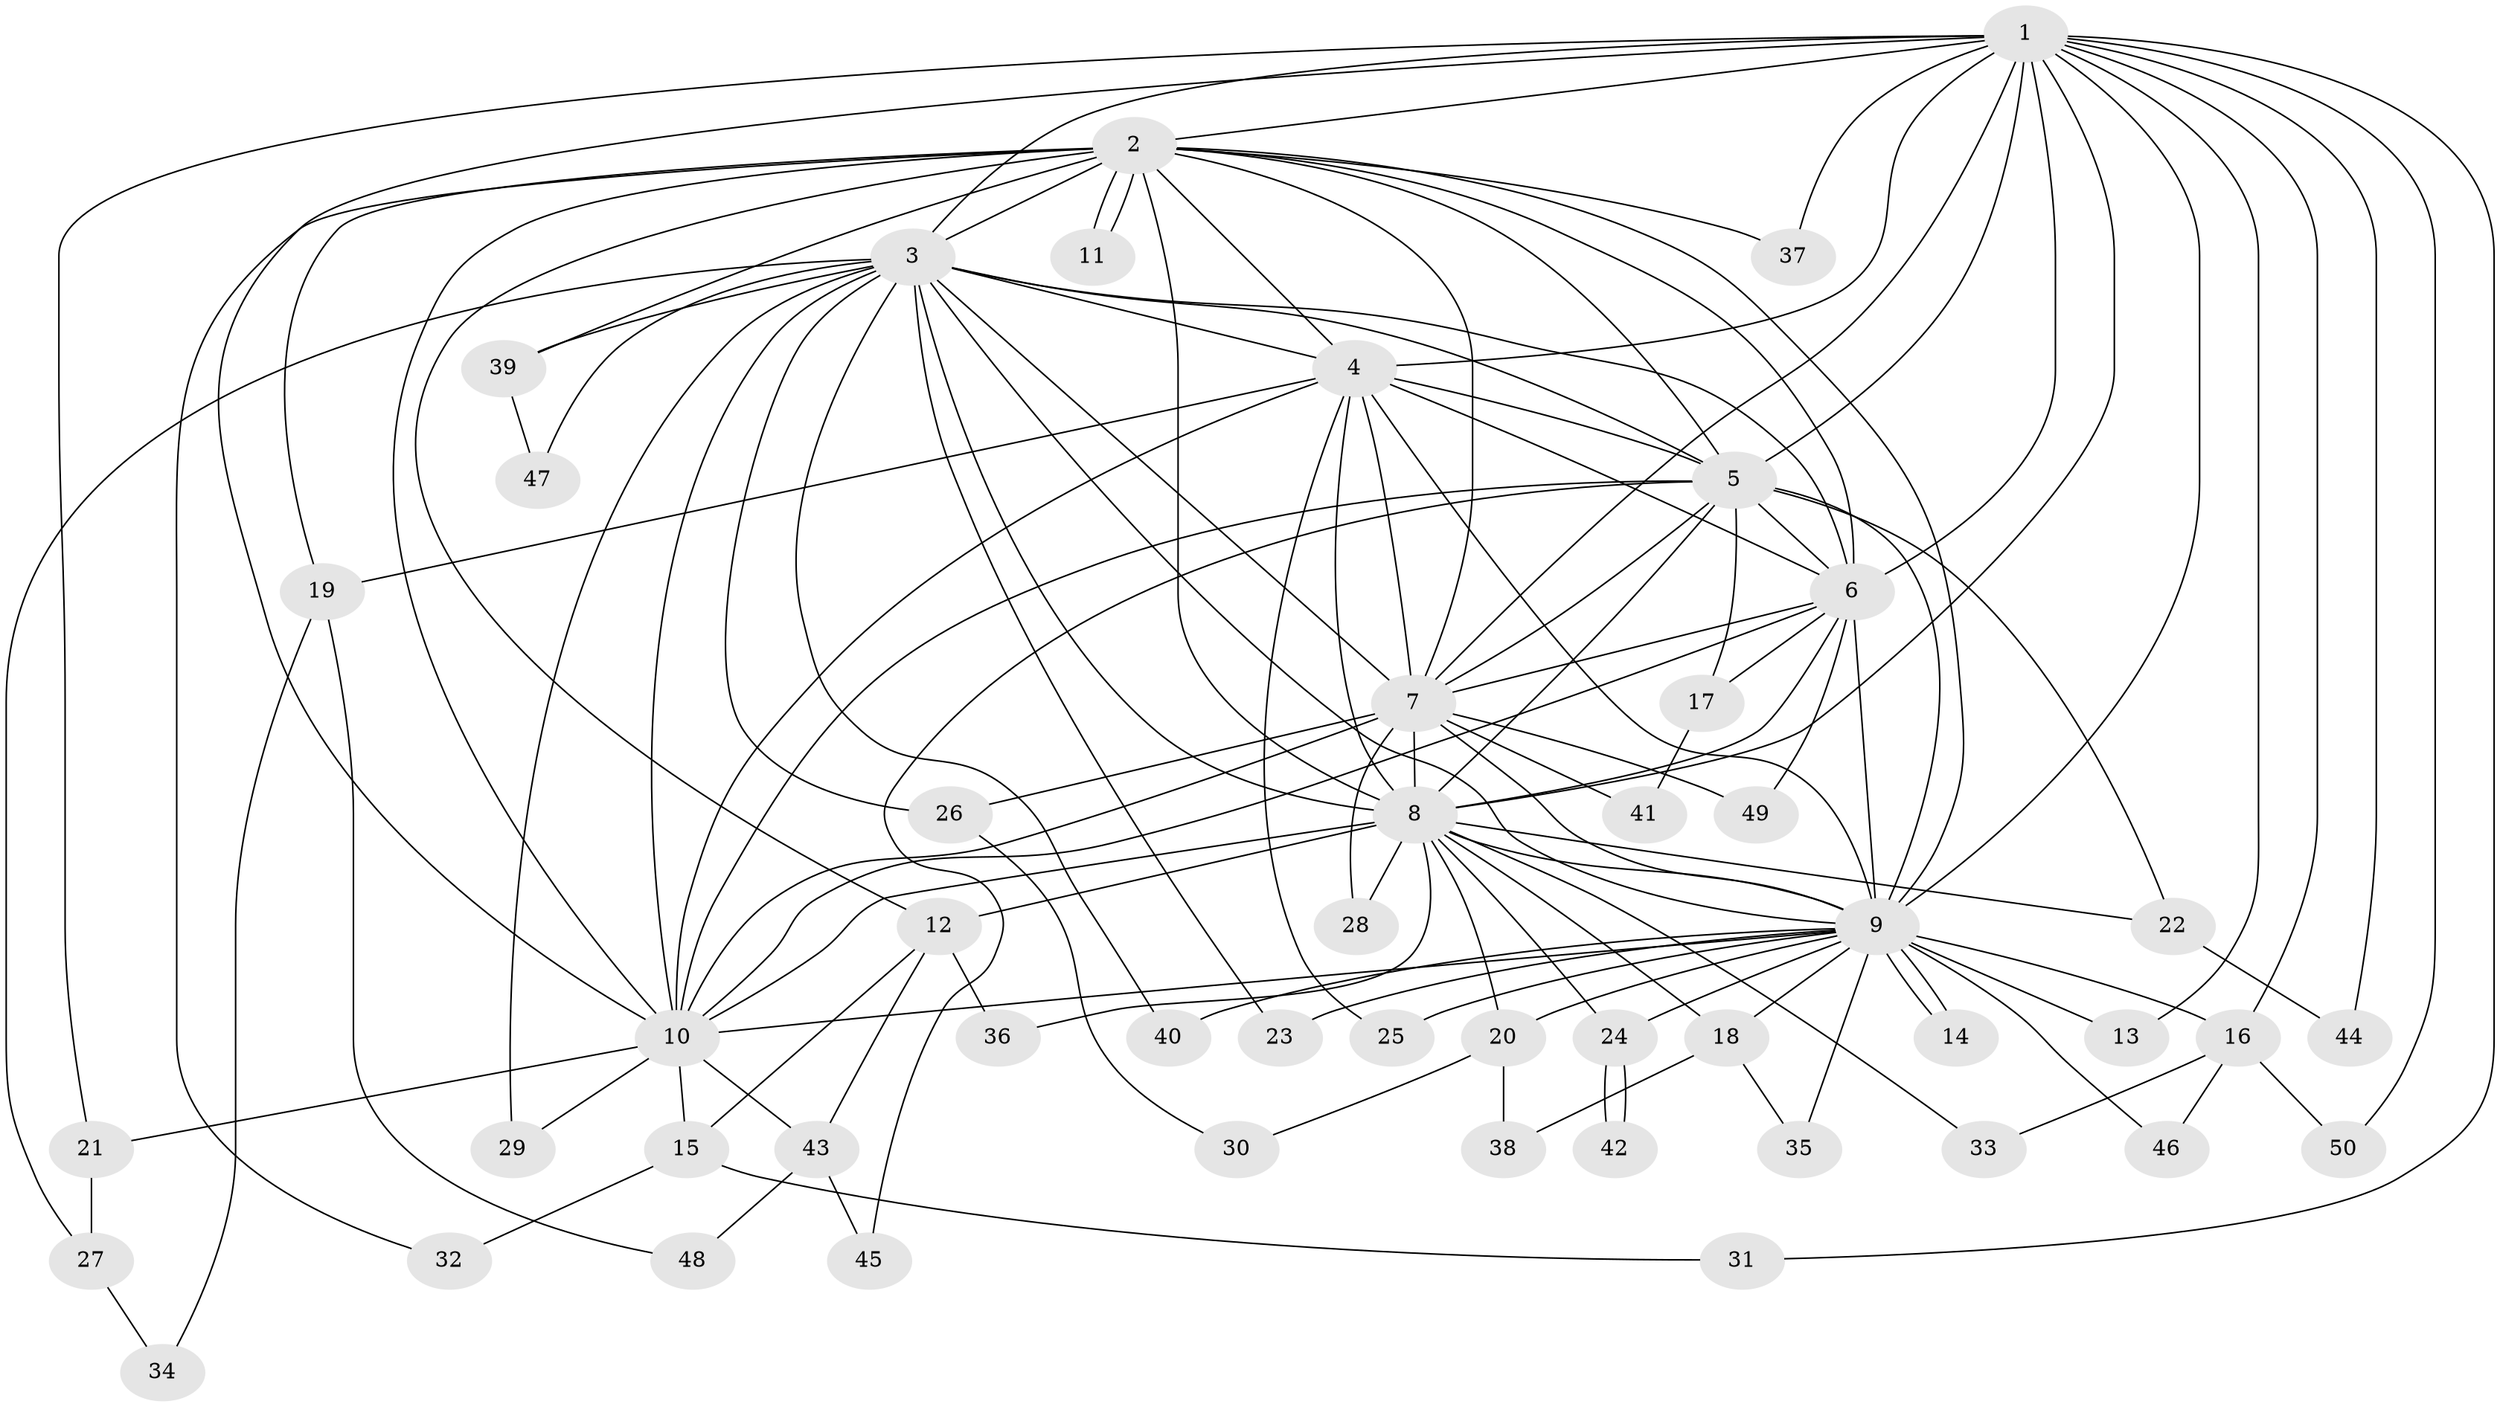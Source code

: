 // Generated by graph-tools (version 1.1) at 2025/10/02/27/25 16:10:59]
// undirected, 50 vertices, 125 edges
graph export_dot {
graph [start="1"]
  node [color=gray90,style=filled];
  1;
  2;
  3;
  4;
  5;
  6;
  7;
  8;
  9;
  10;
  11;
  12;
  13;
  14;
  15;
  16;
  17;
  18;
  19;
  20;
  21;
  22;
  23;
  24;
  25;
  26;
  27;
  28;
  29;
  30;
  31;
  32;
  33;
  34;
  35;
  36;
  37;
  38;
  39;
  40;
  41;
  42;
  43;
  44;
  45;
  46;
  47;
  48;
  49;
  50;
  1 -- 2;
  1 -- 3;
  1 -- 4;
  1 -- 5;
  1 -- 6;
  1 -- 7;
  1 -- 8;
  1 -- 9;
  1 -- 10;
  1 -- 13;
  1 -- 16;
  1 -- 21;
  1 -- 31;
  1 -- 37;
  1 -- 44;
  1 -- 50;
  2 -- 3;
  2 -- 4;
  2 -- 5;
  2 -- 6;
  2 -- 7;
  2 -- 8;
  2 -- 9;
  2 -- 10;
  2 -- 11;
  2 -- 11;
  2 -- 12;
  2 -- 19;
  2 -- 32;
  2 -- 37;
  2 -- 39;
  3 -- 4;
  3 -- 5;
  3 -- 6;
  3 -- 7;
  3 -- 8;
  3 -- 9;
  3 -- 10;
  3 -- 23;
  3 -- 26;
  3 -- 27;
  3 -- 29;
  3 -- 39;
  3 -- 40;
  3 -- 47;
  4 -- 5;
  4 -- 6;
  4 -- 7;
  4 -- 8;
  4 -- 9;
  4 -- 10;
  4 -- 19;
  4 -- 25;
  5 -- 6;
  5 -- 7;
  5 -- 8;
  5 -- 9;
  5 -- 10;
  5 -- 17;
  5 -- 22;
  5 -- 45;
  6 -- 7;
  6 -- 8;
  6 -- 9;
  6 -- 10;
  6 -- 17;
  6 -- 49;
  7 -- 8;
  7 -- 9;
  7 -- 10;
  7 -- 26;
  7 -- 28;
  7 -- 41;
  7 -- 49;
  8 -- 9;
  8 -- 10;
  8 -- 12;
  8 -- 18;
  8 -- 20;
  8 -- 22;
  8 -- 24;
  8 -- 28;
  8 -- 33;
  8 -- 36;
  9 -- 10;
  9 -- 13;
  9 -- 14;
  9 -- 14;
  9 -- 16;
  9 -- 18;
  9 -- 20;
  9 -- 23;
  9 -- 24;
  9 -- 25;
  9 -- 35;
  9 -- 40;
  9 -- 46;
  10 -- 15;
  10 -- 21;
  10 -- 29;
  10 -- 43;
  12 -- 15;
  12 -- 36;
  12 -- 43;
  15 -- 31;
  15 -- 32;
  16 -- 33;
  16 -- 46;
  16 -- 50;
  17 -- 41;
  18 -- 35;
  18 -- 38;
  19 -- 34;
  19 -- 48;
  20 -- 30;
  20 -- 38;
  21 -- 27;
  22 -- 44;
  24 -- 42;
  24 -- 42;
  26 -- 30;
  27 -- 34;
  39 -- 47;
  43 -- 45;
  43 -- 48;
}
